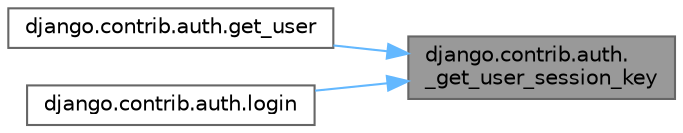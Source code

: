 digraph "django.contrib.auth._get_user_session_key"
{
 // LATEX_PDF_SIZE
  bgcolor="transparent";
  edge [fontname=Helvetica,fontsize=10,labelfontname=Helvetica,labelfontsize=10];
  node [fontname=Helvetica,fontsize=10,shape=box,height=0.2,width=0.4];
  rankdir="RL";
  Node1 [id="Node000001",label="django.contrib.auth.\l_get_user_session_key",height=0.2,width=0.4,color="gray40", fillcolor="grey60", style="filled", fontcolor="black",tooltip=" "];
  Node1 -> Node2 [id="edge1_Node000001_Node000002",dir="back",color="steelblue1",style="solid",tooltip=" "];
  Node2 [id="Node000002",label="django.contrib.auth.get_user",height=0.2,width=0.4,color="grey40", fillcolor="white", style="filled",URL="$namespacedjango_1_1contrib_1_1auth.html#a418083b84f1885f3d242aec548827435",tooltip=" "];
  Node1 -> Node3 [id="edge2_Node000001_Node000003",dir="back",color="steelblue1",style="solid",tooltip=" "];
  Node3 [id="Node000003",label="django.contrib.auth.login",height=0.2,width=0.4,color="grey40", fillcolor="white", style="filled",URL="$namespacedjango_1_1contrib_1_1auth.html#a3e00471599bb352be7dae79add3b8dab",tooltip=" "];
}
